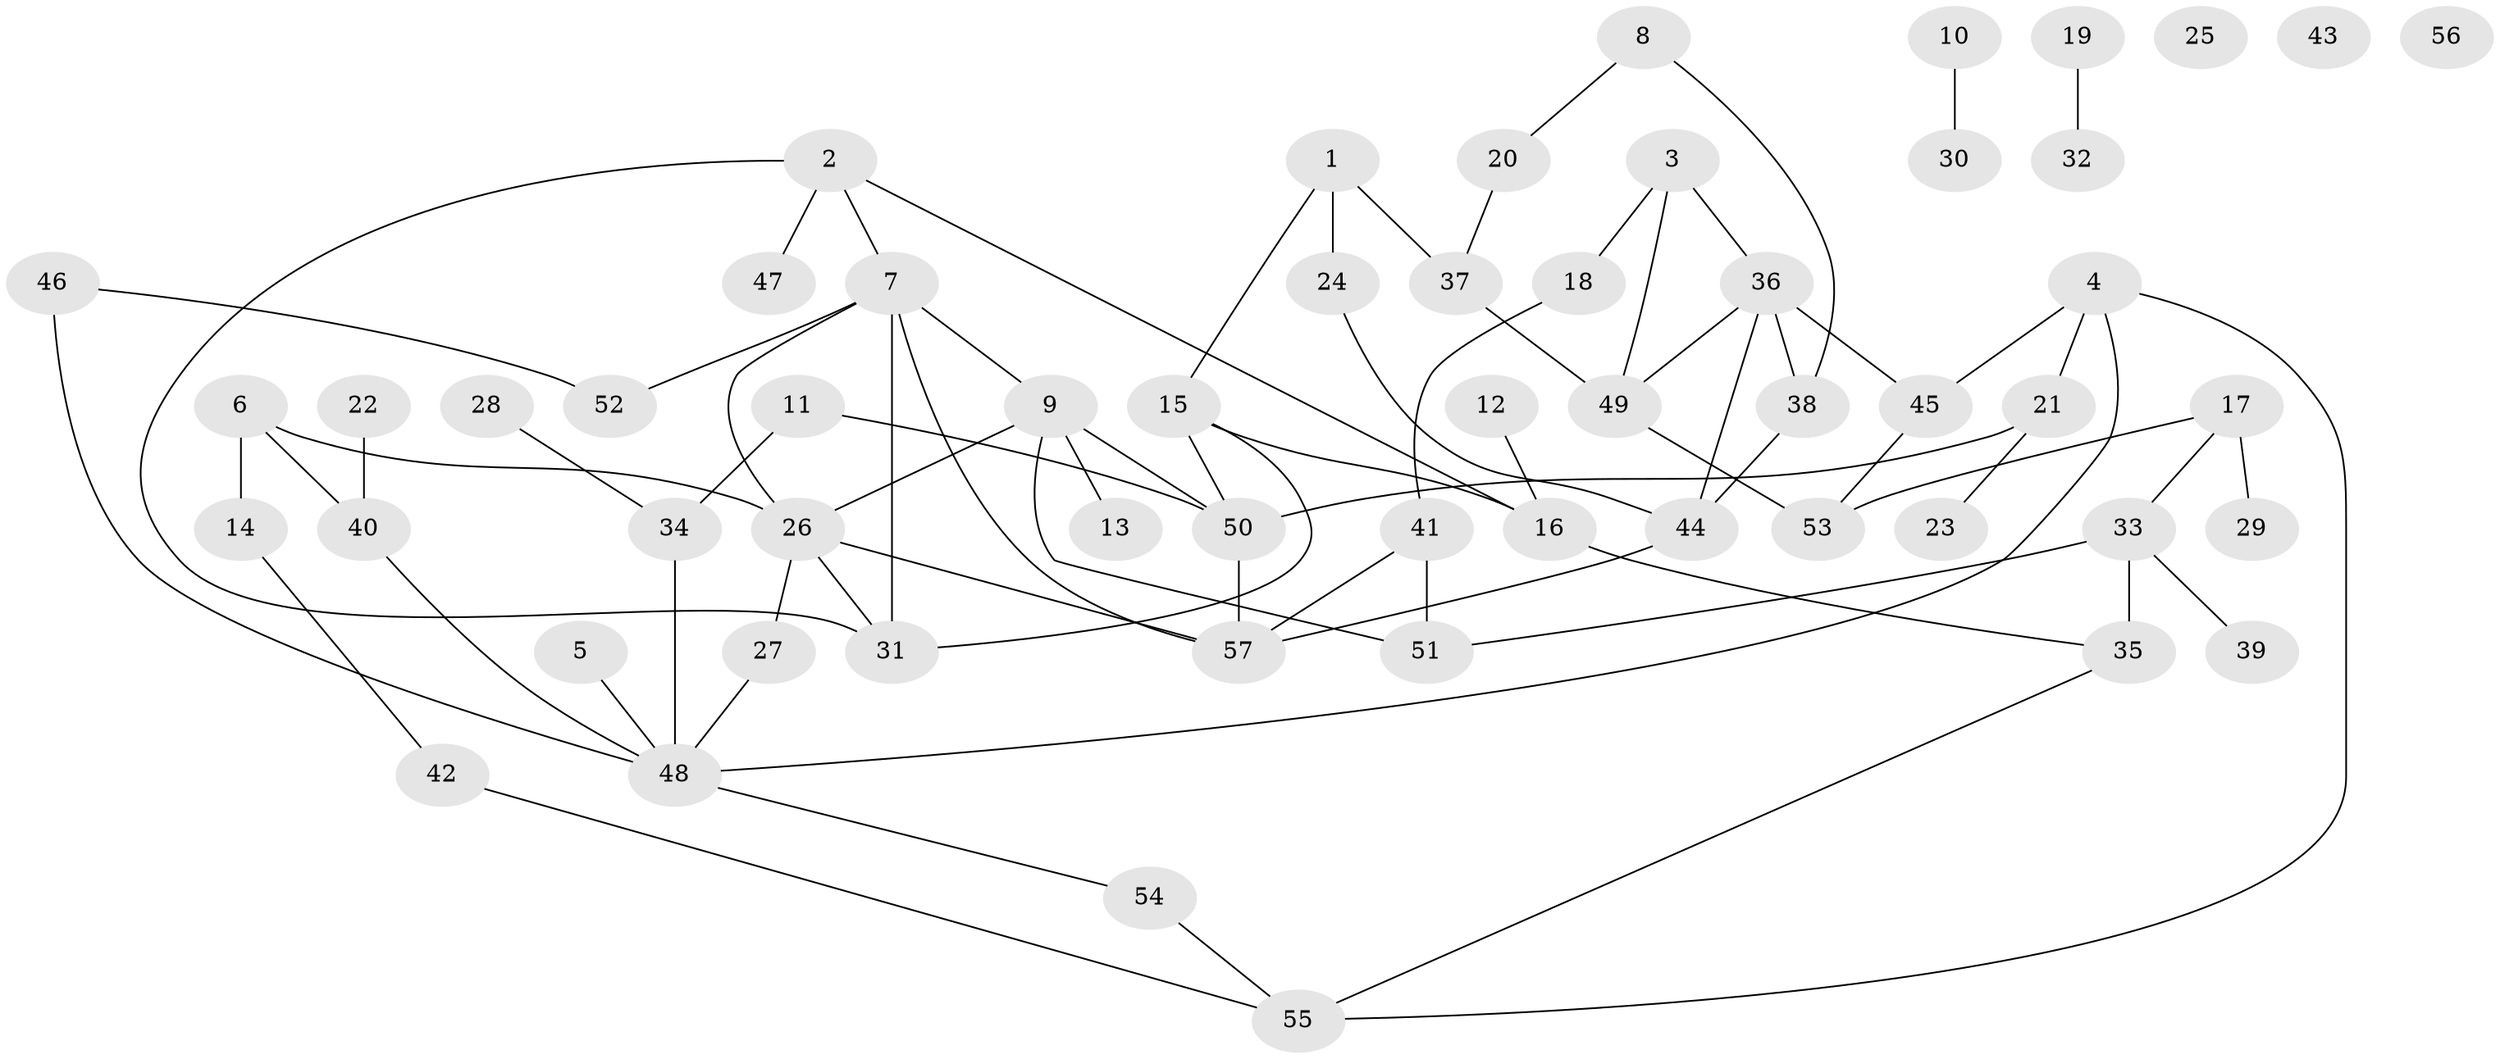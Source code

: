 // coarse degree distribution, {4: 0.17647058823529413, 3: 0.058823529411764705, 2: 0.20588235294117646, 5: 0.14705882352941177, 1: 0.14705882352941177, 0: 0.14705882352941177, 6: 0.058823529411764705, 7: 0.058823529411764705}
// Generated by graph-tools (version 1.1) at 2025/23/03/03/25 07:23:27]
// undirected, 57 vertices, 76 edges
graph export_dot {
graph [start="1"]
  node [color=gray90,style=filled];
  1;
  2;
  3;
  4;
  5;
  6;
  7;
  8;
  9;
  10;
  11;
  12;
  13;
  14;
  15;
  16;
  17;
  18;
  19;
  20;
  21;
  22;
  23;
  24;
  25;
  26;
  27;
  28;
  29;
  30;
  31;
  32;
  33;
  34;
  35;
  36;
  37;
  38;
  39;
  40;
  41;
  42;
  43;
  44;
  45;
  46;
  47;
  48;
  49;
  50;
  51;
  52;
  53;
  54;
  55;
  56;
  57;
  1 -- 15;
  1 -- 24;
  1 -- 37;
  2 -- 7;
  2 -- 16;
  2 -- 31;
  2 -- 47;
  3 -- 18;
  3 -- 36;
  3 -- 49;
  4 -- 21;
  4 -- 45;
  4 -- 48;
  4 -- 55;
  5 -- 48;
  6 -- 14;
  6 -- 26;
  6 -- 40;
  7 -- 9;
  7 -- 26;
  7 -- 31;
  7 -- 52;
  7 -- 57;
  8 -- 20;
  8 -- 38;
  9 -- 13;
  9 -- 26;
  9 -- 50;
  9 -- 51;
  10 -- 30;
  11 -- 34;
  11 -- 50;
  12 -- 16;
  14 -- 42;
  15 -- 16;
  15 -- 31;
  15 -- 50;
  16 -- 35;
  17 -- 29;
  17 -- 33;
  17 -- 53;
  18 -- 41;
  19 -- 32;
  20 -- 37;
  21 -- 23;
  21 -- 50;
  22 -- 40;
  24 -- 44;
  26 -- 27;
  26 -- 31;
  26 -- 57;
  27 -- 48;
  28 -- 34;
  33 -- 35;
  33 -- 39;
  33 -- 51;
  34 -- 48;
  35 -- 55;
  36 -- 38;
  36 -- 44;
  36 -- 45;
  36 -- 49;
  37 -- 49;
  38 -- 44;
  40 -- 48;
  41 -- 51;
  41 -- 57;
  42 -- 55;
  44 -- 57;
  45 -- 53;
  46 -- 48;
  46 -- 52;
  48 -- 54;
  49 -- 53;
  50 -- 57;
  54 -- 55;
}
